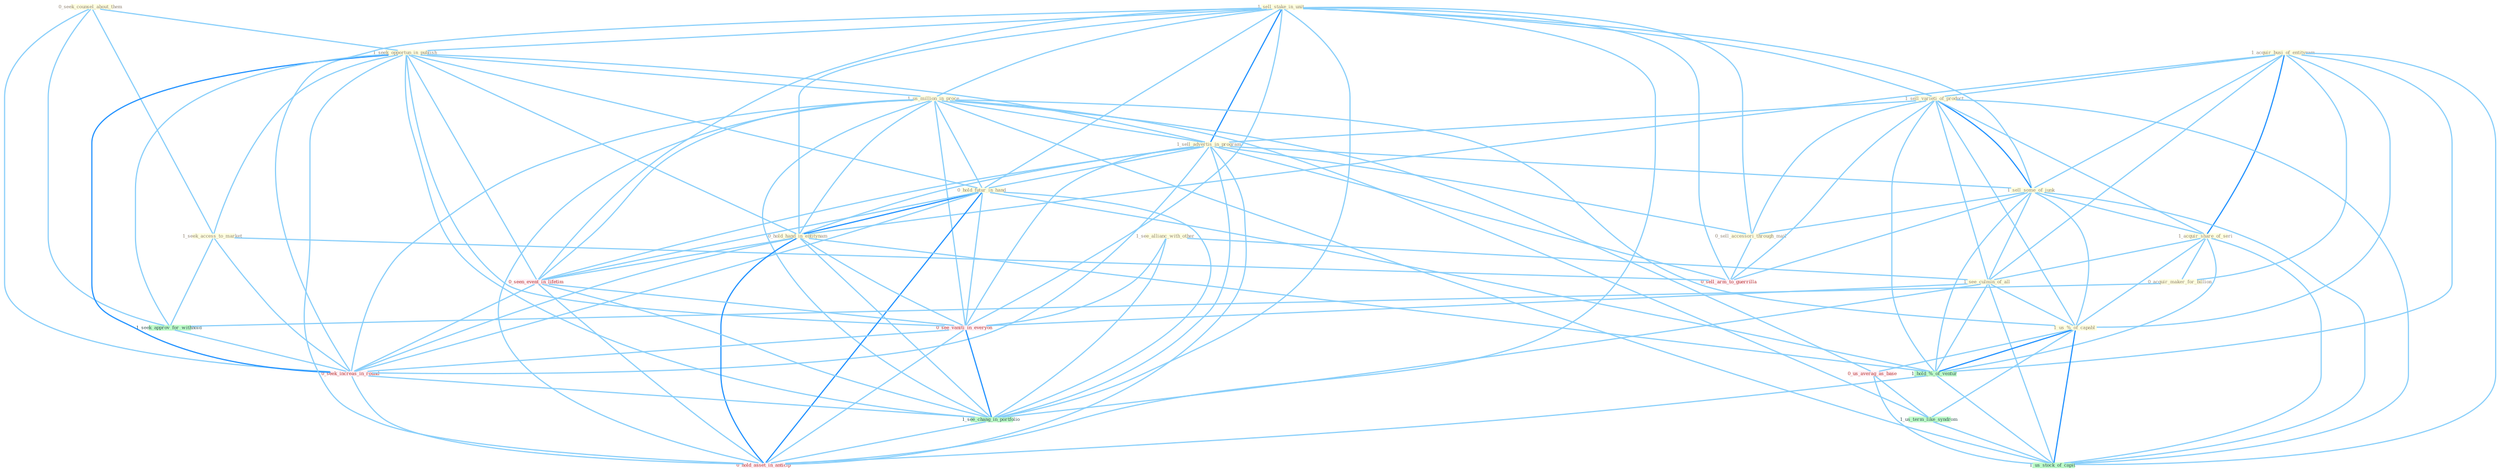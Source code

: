 Graph G{ 
    node
    [shape=polygon,style=filled,width=.5,height=.06,color="#BDFCC9",fixedsize=true,fontsize=4,
    fontcolor="#2f4f4f"];
    {node
    [color="#ffffe0", fontcolor="#8b7d6b"] "0_seek_counsel_about_them " "1_sell_stake_in_unit " "1_see_allianc_with_other " "1_acquir_busi_of_entitynam " "1_sell_varieti_of_product " "1_seek_opportun_in_publish " "1_seek_access_to_market " "1_us_million_in_proce " "1_sell_advertis_in_program " "1_sell_some_of_junk " "1_acquir_share_of_seri " "1_see_culmin_of_all " "0_sell_accessori_through_mail " "0_hold_futur_in_hand " "0_acquir_maker_for_billion " "1_us_%_of_capabl " "0_hold_hand_in_entitynam "}
{node [color="#fff0f5", fontcolor="#b22222"] "0_seen_event_in_lifetim " "0_us_averag_as_base " "0_see_vaniti_in_everyon " "0_sell_arm_to_guerrilla " "0_seek_increas_in_round " "0_hold_asset_in_anticip "}
edge [color="#B0E2FF"];

	"0_seek_counsel_about_them " -- "1_seek_opportun_in_publish " [w="1", color="#87cefa" ];
	"0_seek_counsel_about_them " -- "1_seek_access_to_market " [w="1", color="#87cefa" ];
	"0_seek_counsel_about_them " -- "1_seek_approv_for_withhold " [w="1", color="#87cefa" ];
	"0_seek_counsel_about_them " -- "0_seek_increas_in_round " [w="1", color="#87cefa" ];
	"1_sell_stake_in_unit " -- "1_sell_varieti_of_product " [w="1", color="#87cefa" ];
	"1_sell_stake_in_unit " -- "1_seek_opportun_in_publish " [w="1", color="#87cefa" ];
	"1_sell_stake_in_unit " -- "1_us_million_in_proce " [w="1", color="#87cefa" ];
	"1_sell_stake_in_unit " -- "1_sell_advertis_in_program " [w="2", color="#1e90ff" , len=0.8];
	"1_sell_stake_in_unit " -- "1_sell_some_of_junk " [w="1", color="#87cefa" ];
	"1_sell_stake_in_unit " -- "0_sell_accessori_through_mail " [w="1", color="#87cefa" ];
	"1_sell_stake_in_unit " -- "0_hold_futur_in_hand " [w="1", color="#87cefa" ];
	"1_sell_stake_in_unit " -- "0_hold_hand_in_entitynam " [w="1", color="#87cefa" ];
	"1_sell_stake_in_unit " -- "0_seen_event_in_lifetim " [w="1", color="#87cefa" ];
	"1_sell_stake_in_unit " -- "0_see_vaniti_in_everyon " [w="1", color="#87cefa" ];
	"1_sell_stake_in_unit " -- "0_sell_arm_to_guerrilla " [w="1", color="#87cefa" ];
	"1_sell_stake_in_unit " -- "0_seek_increas_in_round " [w="1", color="#87cefa" ];
	"1_sell_stake_in_unit " -- "1_see_chang_in_portfolio " [w="1", color="#87cefa" ];
	"1_sell_stake_in_unit " -- "0_hold_asset_in_anticip " [w="1", color="#87cefa" ];
	"1_see_allianc_with_other " -- "1_see_culmin_of_all " [w="1", color="#87cefa" ];
	"1_see_allianc_with_other " -- "0_see_vaniti_in_everyon " [w="1", color="#87cefa" ];
	"1_see_allianc_with_other " -- "1_see_chang_in_portfolio " [w="1", color="#87cefa" ];
	"1_acquir_busi_of_entitynam " -- "1_sell_varieti_of_product " [w="1", color="#87cefa" ];
	"1_acquir_busi_of_entitynam " -- "1_sell_some_of_junk " [w="1", color="#87cefa" ];
	"1_acquir_busi_of_entitynam " -- "1_acquir_share_of_seri " [w="2", color="#1e90ff" , len=0.8];
	"1_acquir_busi_of_entitynam " -- "1_see_culmin_of_all " [w="1", color="#87cefa" ];
	"1_acquir_busi_of_entitynam " -- "0_acquir_maker_for_billion " [w="1", color="#87cefa" ];
	"1_acquir_busi_of_entitynam " -- "1_us_%_of_capabl " [w="1", color="#87cefa" ];
	"1_acquir_busi_of_entitynam " -- "0_hold_hand_in_entitynam " [w="1", color="#87cefa" ];
	"1_acquir_busi_of_entitynam " -- "1_hold_%_of_ventur " [w="1", color="#87cefa" ];
	"1_acquir_busi_of_entitynam " -- "1_us_stock_of_capit " [w="1", color="#87cefa" ];
	"1_sell_varieti_of_product " -- "1_sell_advertis_in_program " [w="1", color="#87cefa" ];
	"1_sell_varieti_of_product " -- "1_sell_some_of_junk " [w="2", color="#1e90ff" , len=0.8];
	"1_sell_varieti_of_product " -- "1_acquir_share_of_seri " [w="1", color="#87cefa" ];
	"1_sell_varieti_of_product " -- "1_see_culmin_of_all " [w="1", color="#87cefa" ];
	"1_sell_varieti_of_product " -- "0_sell_accessori_through_mail " [w="1", color="#87cefa" ];
	"1_sell_varieti_of_product " -- "1_us_%_of_capabl " [w="1", color="#87cefa" ];
	"1_sell_varieti_of_product " -- "1_hold_%_of_ventur " [w="1", color="#87cefa" ];
	"1_sell_varieti_of_product " -- "0_sell_arm_to_guerrilla " [w="1", color="#87cefa" ];
	"1_sell_varieti_of_product " -- "1_us_stock_of_capit " [w="1", color="#87cefa" ];
	"1_seek_opportun_in_publish " -- "1_seek_access_to_market " [w="1", color="#87cefa" ];
	"1_seek_opportun_in_publish " -- "1_us_million_in_proce " [w="1", color="#87cefa" ];
	"1_seek_opportun_in_publish " -- "1_sell_advertis_in_program " [w="1", color="#87cefa" ];
	"1_seek_opportun_in_publish " -- "0_hold_futur_in_hand " [w="1", color="#87cefa" ];
	"1_seek_opportun_in_publish " -- "0_hold_hand_in_entitynam " [w="1", color="#87cefa" ];
	"1_seek_opportun_in_publish " -- "0_seen_event_in_lifetim " [w="1", color="#87cefa" ];
	"1_seek_opportun_in_publish " -- "1_seek_approv_for_withhold " [w="1", color="#87cefa" ];
	"1_seek_opportun_in_publish " -- "0_see_vaniti_in_everyon " [w="1", color="#87cefa" ];
	"1_seek_opportun_in_publish " -- "0_seek_increas_in_round " [w="2", color="#1e90ff" , len=0.8];
	"1_seek_opportun_in_publish " -- "1_see_chang_in_portfolio " [w="1", color="#87cefa" ];
	"1_seek_opportun_in_publish " -- "0_hold_asset_in_anticip " [w="1", color="#87cefa" ];
	"1_seek_access_to_market " -- "1_seek_approv_for_withhold " [w="1", color="#87cefa" ];
	"1_seek_access_to_market " -- "0_sell_arm_to_guerrilla " [w="1", color="#87cefa" ];
	"1_seek_access_to_market " -- "0_seek_increas_in_round " [w="1", color="#87cefa" ];
	"1_us_million_in_proce " -- "1_sell_advertis_in_program " [w="1", color="#87cefa" ];
	"1_us_million_in_proce " -- "0_hold_futur_in_hand " [w="1", color="#87cefa" ];
	"1_us_million_in_proce " -- "1_us_%_of_capabl " [w="1", color="#87cefa" ];
	"1_us_million_in_proce " -- "0_hold_hand_in_entitynam " [w="1", color="#87cefa" ];
	"1_us_million_in_proce " -- "0_seen_event_in_lifetim " [w="1", color="#87cefa" ];
	"1_us_million_in_proce " -- "0_us_averag_as_base " [w="1", color="#87cefa" ];
	"1_us_million_in_proce " -- "1_us_term_like_syndrom " [w="1", color="#87cefa" ];
	"1_us_million_in_proce " -- "0_see_vaniti_in_everyon " [w="1", color="#87cefa" ];
	"1_us_million_in_proce " -- "0_seek_increas_in_round " [w="1", color="#87cefa" ];
	"1_us_million_in_proce " -- "1_us_stock_of_capit " [w="1", color="#87cefa" ];
	"1_us_million_in_proce " -- "1_see_chang_in_portfolio " [w="1", color="#87cefa" ];
	"1_us_million_in_proce " -- "0_hold_asset_in_anticip " [w="1", color="#87cefa" ];
	"1_sell_advertis_in_program " -- "1_sell_some_of_junk " [w="1", color="#87cefa" ];
	"1_sell_advertis_in_program " -- "0_sell_accessori_through_mail " [w="1", color="#87cefa" ];
	"1_sell_advertis_in_program " -- "0_hold_futur_in_hand " [w="1", color="#87cefa" ];
	"1_sell_advertis_in_program " -- "0_hold_hand_in_entitynam " [w="1", color="#87cefa" ];
	"1_sell_advertis_in_program " -- "0_seen_event_in_lifetim " [w="1", color="#87cefa" ];
	"1_sell_advertis_in_program " -- "0_see_vaniti_in_everyon " [w="1", color="#87cefa" ];
	"1_sell_advertis_in_program " -- "0_sell_arm_to_guerrilla " [w="1", color="#87cefa" ];
	"1_sell_advertis_in_program " -- "0_seek_increas_in_round " [w="1", color="#87cefa" ];
	"1_sell_advertis_in_program " -- "1_see_chang_in_portfolio " [w="1", color="#87cefa" ];
	"1_sell_advertis_in_program " -- "0_hold_asset_in_anticip " [w="1", color="#87cefa" ];
	"1_sell_some_of_junk " -- "1_acquir_share_of_seri " [w="1", color="#87cefa" ];
	"1_sell_some_of_junk " -- "1_see_culmin_of_all " [w="1", color="#87cefa" ];
	"1_sell_some_of_junk " -- "0_sell_accessori_through_mail " [w="1", color="#87cefa" ];
	"1_sell_some_of_junk " -- "1_us_%_of_capabl " [w="1", color="#87cefa" ];
	"1_sell_some_of_junk " -- "1_hold_%_of_ventur " [w="1", color="#87cefa" ];
	"1_sell_some_of_junk " -- "0_sell_arm_to_guerrilla " [w="1", color="#87cefa" ];
	"1_sell_some_of_junk " -- "1_us_stock_of_capit " [w="1", color="#87cefa" ];
	"1_acquir_share_of_seri " -- "1_see_culmin_of_all " [w="1", color="#87cefa" ];
	"1_acquir_share_of_seri " -- "0_acquir_maker_for_billion " [w="1", color="#87cefa" ];
	"1_acquir_share_of_seri " -- "1_us_%_of_capabl " [w="1", color="#87cefa" ];
	"1_acquir_share_of_seri " -- "1_hold_%_of_ventur " [w="1", color="#87cefa" ];
	"1_acquir_share_of_seri " -- "1_us_stock_of_capit " [w="1", color="#87cefa" ];
	"1_see_culmin_of_all " -- "1_us_%_of_capabl " [w="1", color="#87cefa" ];
	"1_see_culmin_of_all " -- "1_hold_%_of_ventur " [w="1", color="#87cefa" ];
	"1_see_culmin_of_all " -- "0_see_vaniti_in_everyon " [w="1", color="#87cefa" ];
	"1_see_culmin_of_all " -- "1_us_stock_of_capit " [w="1", color="#87cefa" ];
	"1_see_culmin_of_all " -- "1_see_chang_in_portfolio " [w="1", color="#87cefa" ];
	"0_sell_accessori_through_mail " -- "0_sell_arm_to_guerrilla " [w="1", color="#87cefa" ];
	"0_hold_futur_in_hand " -- "0_hold_hand_in_entitynam " [w="2", color="#1e90ff" , len=0.8];
	"0_hold_futur_in_hand " -- "0_seen_event_in_lifetim " [w="1", color="#87cefa" ];
	"0_hold_futur_in_hand " -- "1_hold_%_of_ventur " [w="1", color="#87cefa" ];
	"0_hold_futur_in_hand " -- "0_see_vaniti_in_everyon " [w="1", color="#87cefa" ];
	"0_hold_futur_in_hand " -- "0_seek_increas_in_round " [w="1", color="#87cefa" ];
	"0_hold_futur_in_hand " -- "1_see_chang_in_portfolio " [w="1", color="#87cefa" ];
	"0_hold_futur_in_hand " -- "0_hold_asset_in_anticip " [w="2", color="#1e90ff" , len=0.8];
	"0_acquir_maker_for_billion " -- "1_seek_approv_for_withhold " [w="1", color="#87cefa" ];
	"1_us_%_of_capabl " -- "0_us_averag_as_base " [w="1", color="#87cefa" ];
	"1_us_%_of_capabl " -- "1_us_term_like_syndrom " [w="1", color="#87cefa" ];
	"1_us_%_of_capabl " -- "1_hold_%_of_ventur " [w="2", color="#1e90ff" , len=0.8];
	"1_us_%_of_capabl " -- "1_us_stock_of_capit " [w="2", color="#1e90ff" , len=0.8];
	"0_hold_hand_in_entitynam " -- "0_seen_event_in_lifetim " [w="1", color="#87cefa" ];
	"0_hold_hand_in_entitynam " -- "1_hold_%_of_ventur " [w="1", color="#87cefa" ];
	"0_hold_hand_in_entitynam " -- "0_see_vaniti_in_everyon " [w="1", color="#87cefa" ];
	"0_hold_hand_in_entitynam " -- "0_seek_increas_in_round " [w="1", color="#87cefa" ];
	"0_hold_hand_in_entitynam " -- "1_see_chang_in_portfolio " [w="1", color="#87cefa" ];
	"0_hold_hand_in_entitynam " -- "0_hold_asset_in_anticip " [w="2", color="#1e90ff" , len=0.8];
	"0_seen_event_in_lifetim " -- "0_see_vaniti_in_everyon " [w="1", color="#87cefa" ];
	"0_seen_event_in_lifetim " -- "0_seek_increas_in_round " [w="1", color="#87cefa" ];
	"0_seen_event_in_lifetim " -- "1_see_chang_in_portfolio " [w="1", color="#87cefa" ];
	"0_seen_event_in_lifetim " -- "0_hold_asset_in_anticip " [w="1", color="#87cefa" ];
	"0_us_averag_as_base " -- "1_us_term_like_syndrom " [w="1", color="#87cefa" ];
	"0_us_averag_as_base " -- "1_us_stock_of_capit " [w="1", color="#87cefa" ];
	"1_us_term_like_syndrom " -- "1_us_stock_of_capit " [w="1", color="#87cefa" ];
	"1_seek_approv_for_withhold " -- "0_seek_increas_in_round " [w="1", color="#87cefa" ];
	"1_hold_%_of_ventur " -- "1_us_stock_of_capit " [w="1", color="#87cefa" ];
	"1_hold_%_of_ventur " -- "0_hold_asset_in_anticip " [w="1", color="#87cefa" ];
	"0_see_vaniti_in_everyon " -- "0_seek_increas_in_round " [w="1", color="#87cefa" ];
	"0_see_vaniti_in_everyon " -- "1_see_chang_in_portfolio " [w="2", color="#1e90ff" , len=0.8];
	"0_see_vaniti_in_everyon " -- "0_hold_asset_in_anticip " [w="1", color="#87cefa" ];
	"0_seek_increas_in_round " -- "1_see_chang_in_portfolio " [w="1", color="#87cefa" ];
	"0_seek_increas_in_round " -- "0_hold_asset_in_anticip " [w="1", color="#87cefa" ];
	"1_see_chang_in_portfolio " -- "0_hold_asset_in_anticip " [w="1", color="#87cefa" ];
}